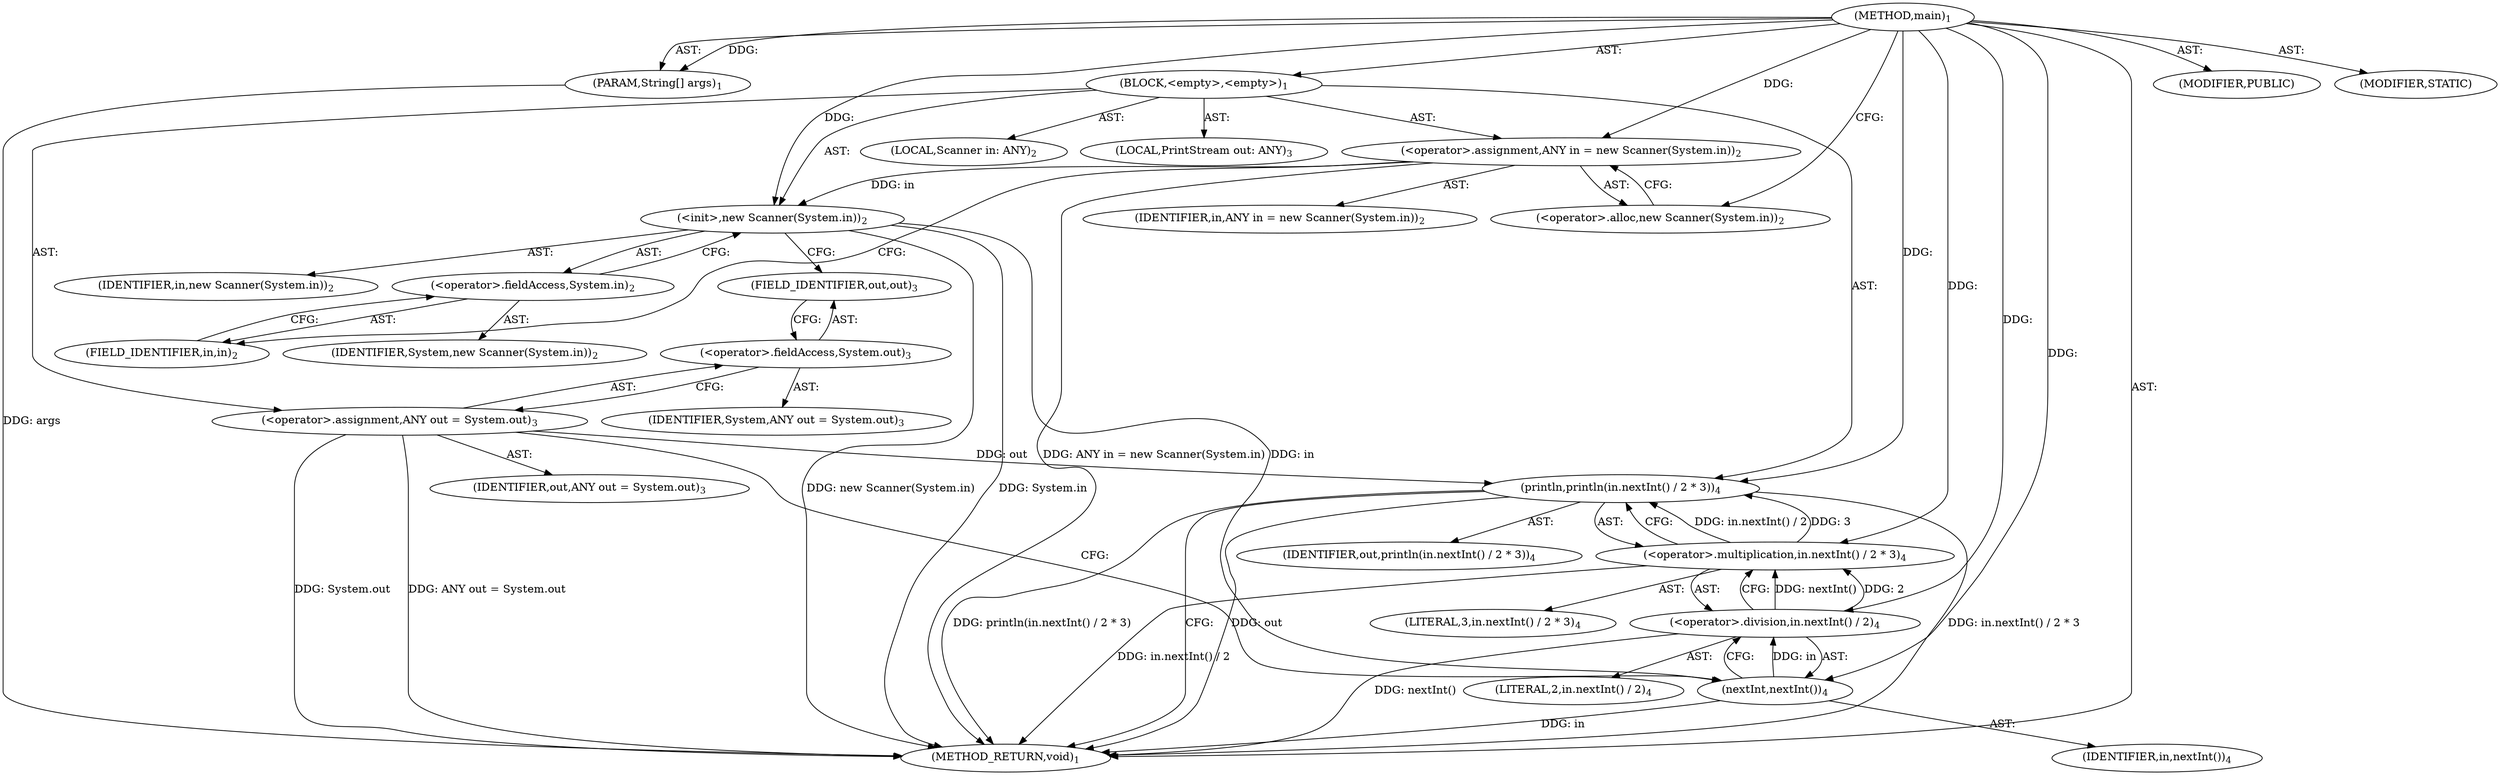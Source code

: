 digraph "main" {  
"19" [label = <(METHOD,main)<SUB>1</SUB>> ]
"20" [label = <(PARAM,String[] args)<SUB>1</SUB>> ]
"21" [label = <(BLOCK,&lt;empty&gt;,&lt;empty&gt;)<SUB>1</SUB>> ]
"4" [label = <(LOCAL,Scanner in: ANY)<SUB>2</SUB>> ]
"22" [label = <(&lt;operator&gt;.assignment,ANY in = new Scanner(System.in))<SUB>2</SUB>> ]
"23" [label = <(IDENTIFIER,in,ANY in = new Scanner(System.in))<SUB>2</SUB>> ]
"24" [label = <(&lt;operator&gt;.alloc,new Scanner(System.in))<SUB>2</SUB>> ]
"25" [label = <(&lt;init&gt;,new Scanner(System.in))<SUB>2</SUB>> ]
"3" [label = <(IDENTIFIER,in,new Scanner(System.in))<SUB>2</SUB>> ]
"26" [label = <(&lt;operator&gt;.fieldAccess,System.in)<SUB>2</SUB>> ]
"27" [label = <(IDENTIFIER,System,new Scanner(System.in))<SUB>2</SUB>> ]
"28" [label = <(FIELD_IDENTIFIER,in,in)<SUB>2</SUB>> ]
"29" [label = <(LOCAL,PrintStream out: ANY)<SUB>3</SUB>> ]
"30" [label = <(&lt;operator&gt;.assignment,ANY out = System.out)<SUB>3</SUB>> ]
"31" [label = <(IDENTIFIER,out,ANY out = System.out)<SUB>3</SUB>> ]
"32" [label = <(&lt;operator&gt;.fieldAccess,System.out)<SUB>3</SUB>> ]
"33" [label = <(IDENTIFIER,System,ANY out = System.out)<SUB>3</SUB>> ]
"34" [label = <(FIELD_IDENTIFIER,out,out)<SUB>3</SUB>> ]
"35" [label = <(println,println(in.nextInt() / 2 * 3))<SUB>4</SUB>> ]
"36" [label = <(IDENTIFIER,out,println(in.nextInt() / 2 * 3))<SUB>4</SUB>> ]
"37" [label = <(&lt;operator&gt;.multiplication,in.nextInt() / 2 * 3)<SUB>4</SUB>> ]
"38" [label = <(&lt;operator&gt;.division,in.nextInt() / 2)<SUB>4</SUB>> ]
"39" [label = <(nextInt,nextInt())<SUB>4</SUB>> ]
"40" [label = <(IDENTIFIER,in,nextInt())<SUB>4</SUB>> ]
"41" [label = <(LITERAL,2,in.nextInt() / 2)<SUB>4</SUB>> ]
"42" [label = <(LITERAL,3,in.nextInt() / 2 * 3)<SUB>4</SUB>> ]
"43" [label = <(MODIFIER,PUBLIC)> ]
"44" [label = <(MODIFIER,STATIC)> ]
"45" [label = <(METHOD_RETURN,void)<SUB>1</SUB>> ]
  "19" -> "20"  [ label = "AST: "] 
  "19" -> "21"  [ label = "AST: "] 
  "19" -> "43"  [ label = "AST: "] 
  "19" -> "44"  [ label = "AST: "] 
  "19" -> "45"  [ label = "AST: "] 
  "21" -> "4"  [ label = "AST: "] 
  "21" -> "22"  [ label = "AST: "] 
  "21" -> "25"  [ label = "AST: "] 
  "21" -> "29"  [ label = "AST: "] 
  "21" -> "30"  [ label = "AST: "] 
  "21" -> "35"  [ label = "AST: "] 
  "22" -> "23"  [ label = "AST: "] 
  "22" -> "24"  [ label = "AST: "] 
  "25" -> "3"  [ label = "AST: "] 
  "25" -> "26"  [ label = "AST: "] 
  "26" -> "27"  [ label = "AST: "] 
  "26" -> "28"  [ label = "AST: "] 
  "30" -> "31"  [ label = "AST: "] 
  "30" -> "32"  [ label = "AST: "] 
  "32" -> "33"  [ label = "AST: "] 
  "32" -> "34"  [ label = "AST: "] 
  "35" -> "36"  [ label = "AST: "] 
  "35" -> "37"  [ label = "AST: "] 
  "37" -> "38"  [ label = "AST: "] 
  "37" -> "42"  [ label = "AST: "] 
  "38" -> "39"  [ label = "AST: "] 
  "38" -> "41"  [ label = "AST: "] 
  "39" -> "40"  [ label = "AST: "] 
  "22" -> "28"  [ label = "CFG: "] 
  "25" -> "34"  [ label = "CFG: "] 
  "30" -> "39"  [ label = "CFG: "] 
  "35" -> "45"  [ label = "CFG: "] 
  "24" -> "22"  [ label = "CFG: "] 
  "26" -> "25"  [ label = "CFG: "] 
  "32" -> "30"  [ label = "CFG: "] 
  "37" -> "35"  [ label = "CFG: "] 
  "28" -> "26"  [ label = "CFG: "] 
  "34" -> "32"  [ label = "CFG: "] 
  "38" -> "37"  [ label = "CFG: "] 
  "39" -> "38"  [ label = "CFG: "] 
  "19" -> "24"  [ label = "CFG: "] 
  "20" -> "45"  [ label = "DDG: args"] 
  "22" -> "45"  [ label = "DDG: ANY in = new Scanner(System.in)"] 
  "25" -> "45"  [ label = "DDG: System.in"] 
  "25" -> "45"  [ label = "DDG: new Scanner(System.in)"] 
  "30" -> "45"  [ label = "DDG: System.out"] 
  "30" -> "45"  [ label = "DDG: ANY out = System.out"] 
  "35" -> "45"  [ label = "DDG: out"] 
  "39" -> "45"  [ label = "DDG: in"] 
  "38" -> "45"  [ label = "DDG: nextInt()"] 
  "37" -> "45"  [ label = "DDG: in.nextInt() / 2"] 
  "35" -> "45"  [ label = "DDG: in.nextInt() / 2 * 3"] 
  "35" -> "45"  [ label = "DDG: println(in.nextInt() / 2 * 3)"] 
  "19" -> "20"  [ label = "DDG: "] 
  "19" -> "22"  [ label = "DDG: "] 
  "22" -> "25"  [ label = "DDG: in"] 
  "19" -> "25"  [ label = "DDG: "] 
  "30" -> "35"  [ label = "DDG: out"] 
  "19" -> "35"  [ label = "DDG: "] 
  "37" -> "35"  [ label = "DDG: in.nextInt() / 2"] 
  "37" -> "35"  [ label = "DDG: 3"] 
  "38" -> "37"  [ label = "DDG: nextInt()"] 
  "38" -> "37"  [ label = "DDG: 2"] 
  "19" -> "37"  [ label = "DDG: "] 
  "39" -> "38"  [ label = "DDG: in"] 
  "19" -> "38"  [ label = "DDG: "] 
  "25" -> "39"  [ label = "DDG: in"] 
  "19" -> "39"  [ label = "DDG: "] 
}
